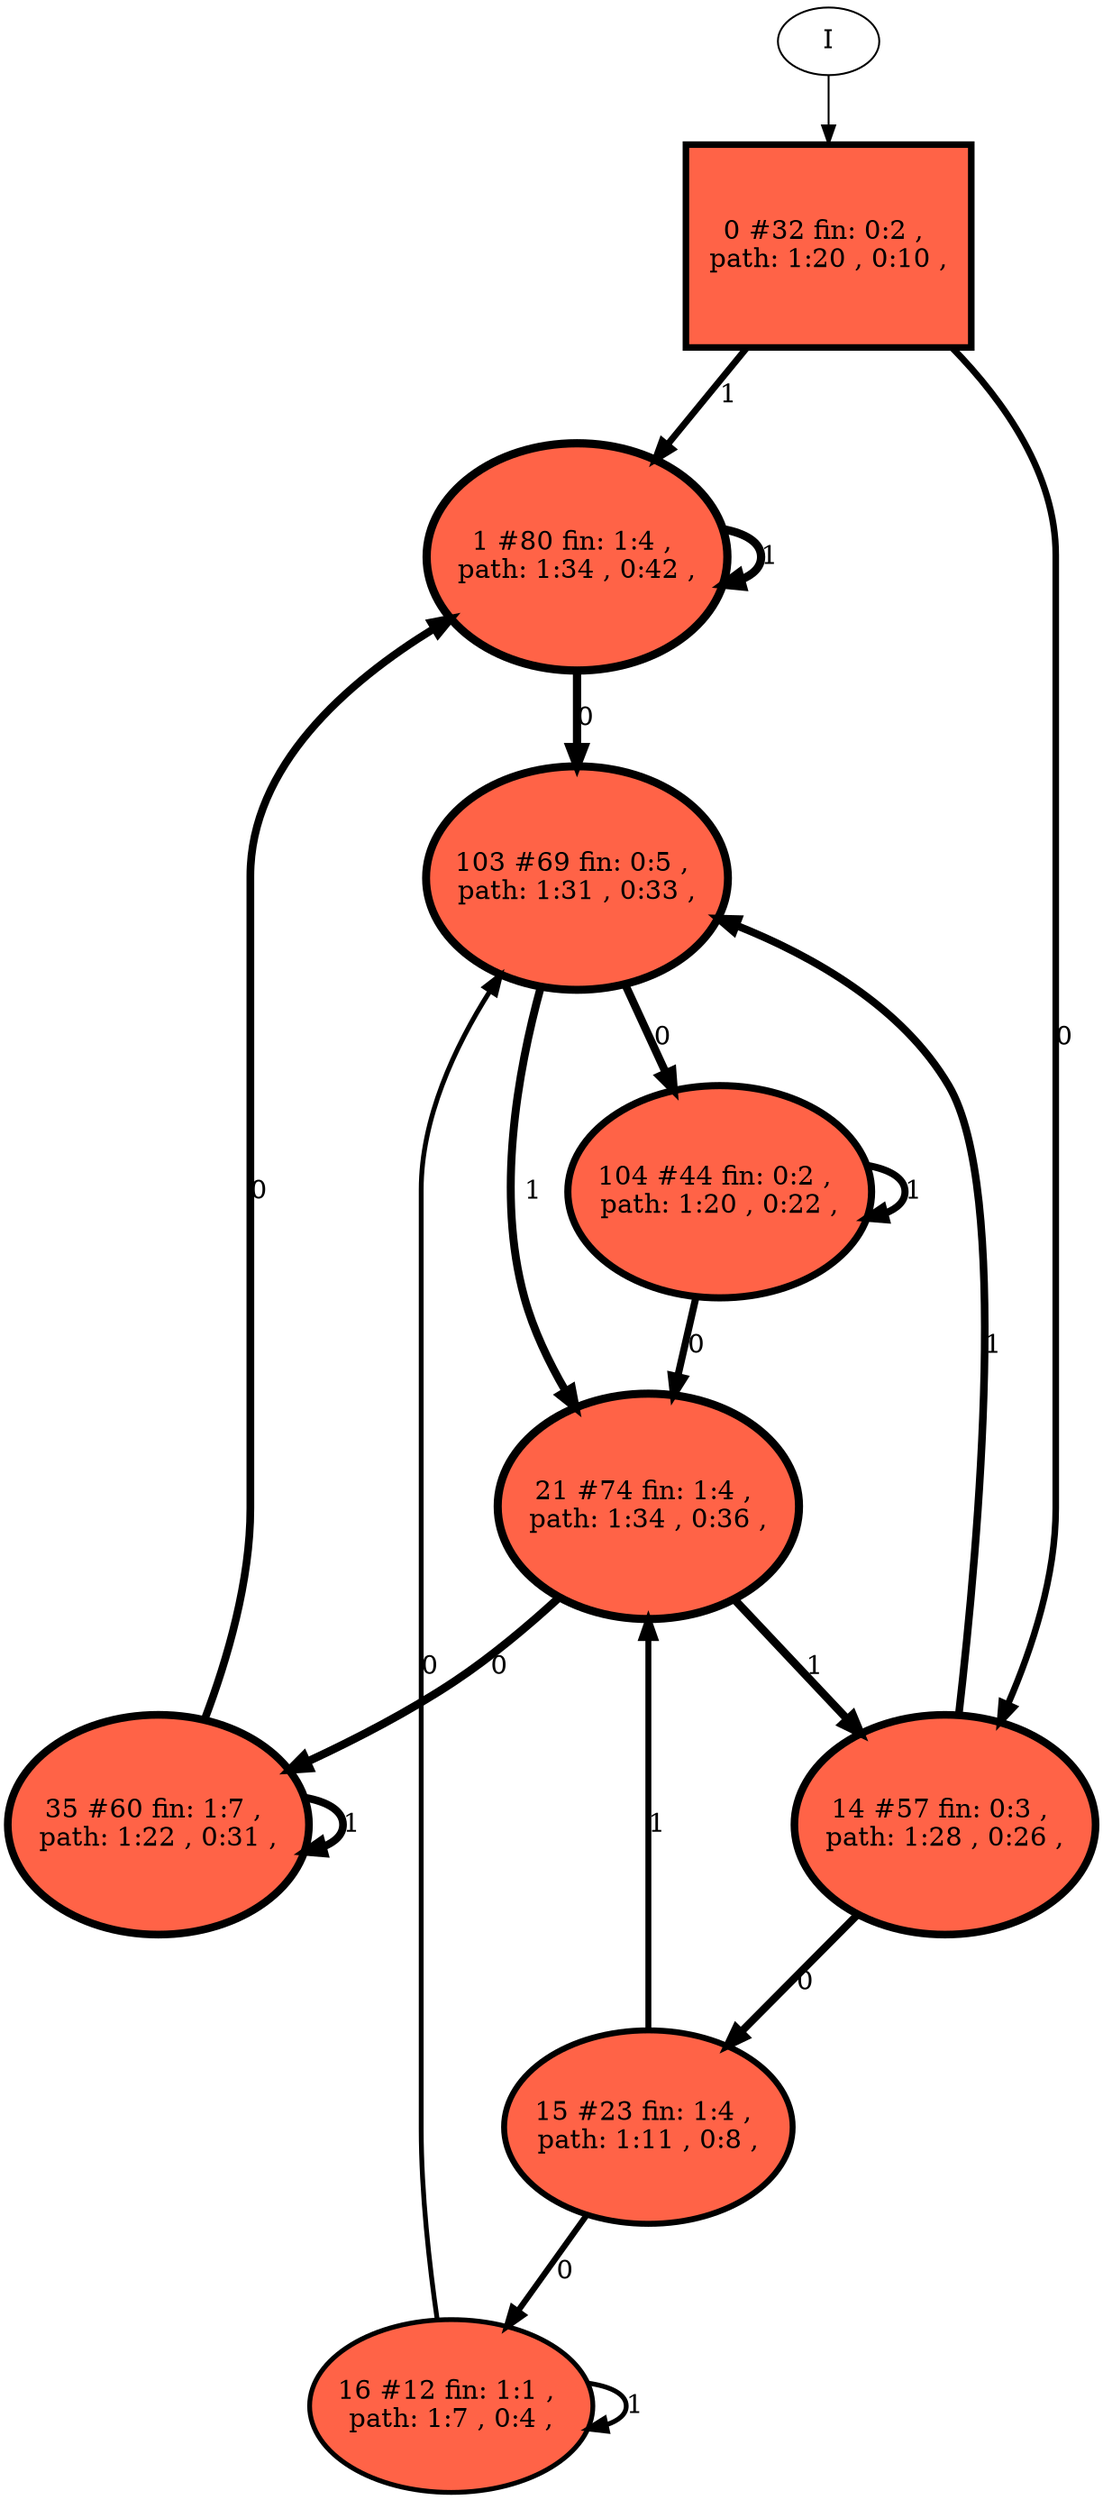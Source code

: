 // produced with flexfringe // 
digraph DFA {
	0 [label="root" shape=box];
		I -> 0;
	0 [ label="0 #32 fin: 0:2 , 
 path: 1:20 , 0:10 , " , style=filled, fillcolor="tomato", width=1.5033, height=1.5033, penwidth=3.49651];
		0 -> 1 [label="1 " , penwidth=3.49651 ];
		0 -> 14 [label="0 " , penwidth=3.49651 ];
	1 [ label="1 #80 fin: 1:4 , 
 path: 1:34 , 0:42 , " , style=filled, fillcolor="tomato", width=1.68537, height=1.68537, penwidth=4.39445];
		1 -> 1 [label="1 " , penwidth=4.39445 ];
		1 -> 103 [label="0 " , penwidth=4.39445 ];
	14 [ label="14 #57 fin: 0:3 , 
 path: 1:28 , 0:26 , " , style=filled, fillcolor="tomato", width=1.62145, height=1.62145, penwidth=4.06044];
		14 -> 103 [label="1 " , penwidth=4.06044 ];
		14 -> 15 [label="0 " , penwidth=4.06044 ];
	103 [ label="103 #69 fin: 0:5 , 
 path: 1:31 , 0:33 , " , style=filled, fillcolor="tomato", width=1.65794, height=1.65794, penwidth=4.2485];
		103 -> 21 [label="1 " , penwidth=4.2485 ];
		103 -> 104 [label="0 " , penwidth=4.2485 ];
	15 [ label="15 #23 fin: 1:4 , 
 path: 1:11 , 0:8 , " , style=filled, fillcolor="tomato", width=1.42985, height=1.42985, penwidth=3.17805];
		15 -> 21 [label="1 " , penwidth=3.17805 ];
		15 -> 16 [label="0 " , penwidth=3.17805 ];
	104 [ label="104 #44 fin: 0:2 , 
 path: 1:20 , 0:22 , " , style=filled, fillcolor="tomato", width=1.57, height=1.57, penwidth=3.80666];
		104 -> 104 [label="1 " , penwidth=3.80666 ];
		104 -> 21 [label="0 " , penwidth=3.80666 ];
	16 [ label="16 #12 fin: 1:1 , 
 path: 1:7 , 0:4 , " , style=filled, fillcolor="tomato", width=1.27115, height=1.27115, penwidth=2.56495];
		16 -> 16 [label="1 " , penwidth=2.56495 ];
		16 -> 103 [label="0 " , penwidth=2.56495 ];
	21 [ label="21 #74 fin: 1:4 , 
 path: 1:34 , 0:36 , " , style=filled, fillcolor="tomato", width=1.671, height=1.671, penwidth=4.31749];
		21 -> 14 [label="1 " , penwidth=4.31749 ];
		21 -> 35 [label="0 " , penwidth=4.31749 ];
	35 [ label="35 #60 fin: 1:7 , 
 path: 1:22 , 0:31 , " , style=filled, fillcolor="tomato", width=1.63137, height=1.63137, penwidth=4.11087];
		35 -> 35 [label="1 " , penwidth=4.11087 ];
		35 -> 1 [label="0 " , penwidth=4.11087 ];
}
